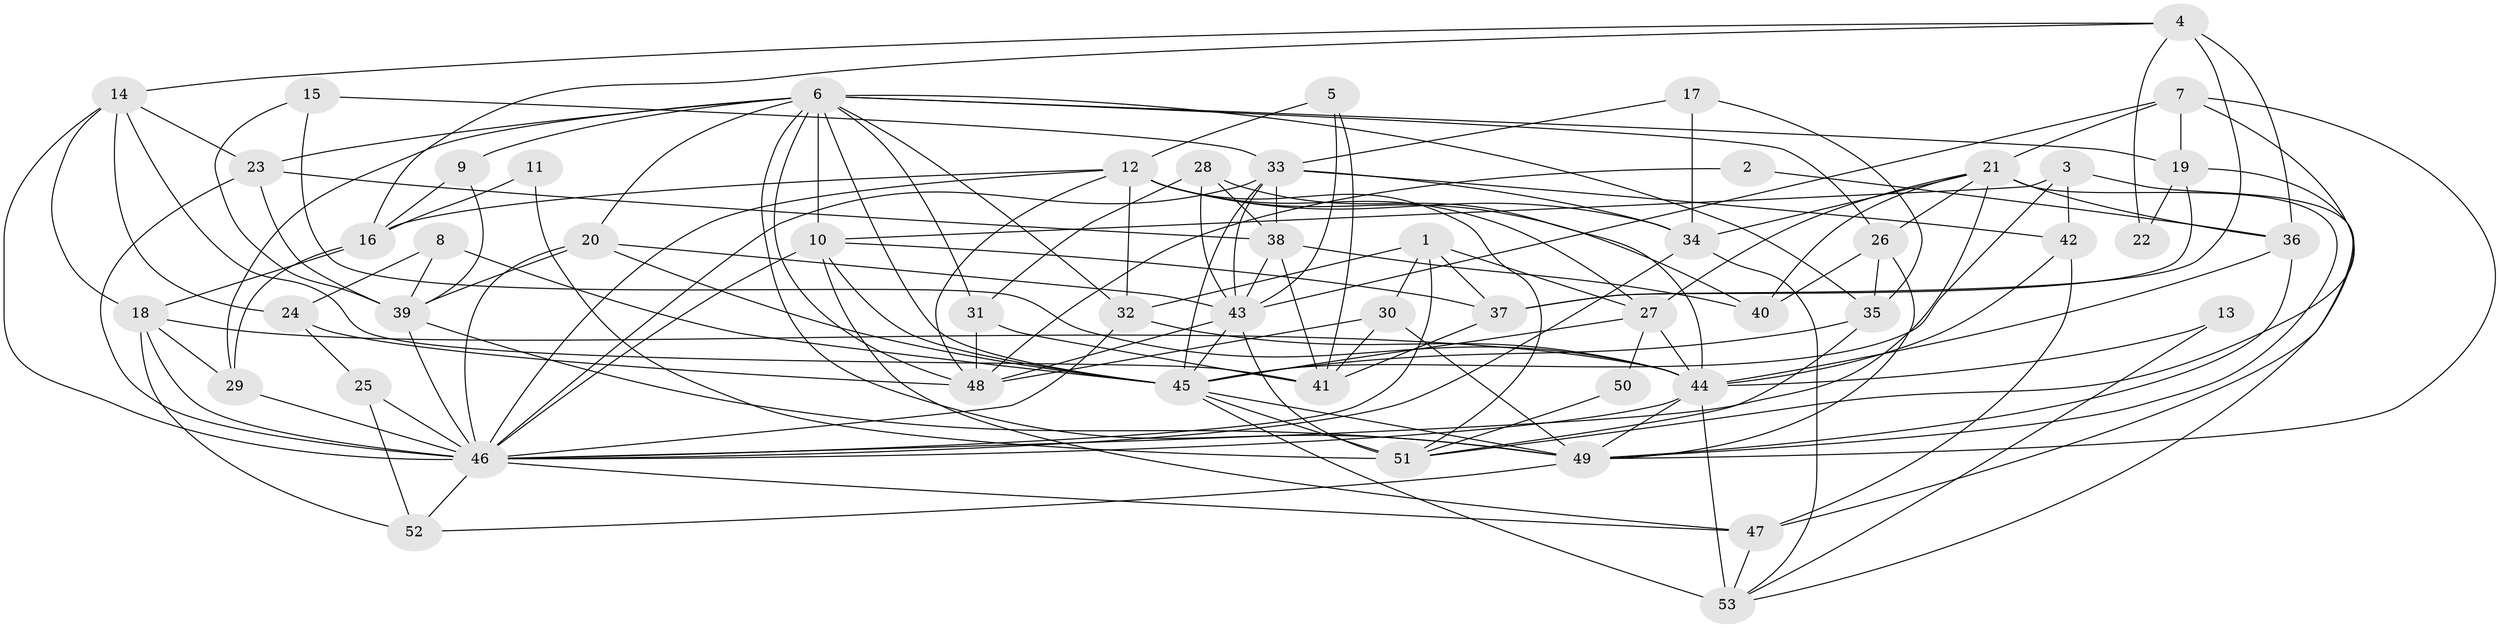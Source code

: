 // original degree distribution, {5: 0.23809523809523808, 4: 0.22857142857142856, 3: 0.3047619047619048, 7: 0.047619047619047616, 6: 0.05714285714285714, 2: 0.11428571428571428, 8: 0.009523809523809525}
// Generated by graph-tools (version 1.1) at 2025/26/03/09/25 03:26:09]
// undirected, 53 vertices, 148 edges
graph export_dot {
graph [start="1"]
  node [color=gray90,style=filled];
  1;
  2;
  3;
  4;
  5;
  6;
  7;
  8;
  9;
  10;
  11;
  12;
  13;
  14;
  15;
  16;
  17;
  18;
  19;
  20;
  21;
  22;
  23;
  24;
  25;
  26;
  27;
  28;
  29;
  30;
  31;
  32;
  33;
  34;
  35;
  36;
  37;
  38;
  39;
  40;
  41;
  42;
  43;
  44;
  45;
  46;
  47;
  48;
  49;
  50;
  51;
  52;
  53;
  1 -- 27 [weight=1.0];
  1 -- 30 [weight=1.0];
  1 -- 32 [weight=1.0];
  1 -- 37 [weight=1.0];
  1 -- 46 [weight=1.0];
  2 -- 36 [weight=1.0];
  2 -- 48 [weight=1.0];
  3 -- 10 [weight=1.0];
  3 -- 42 [weight=1.0];
  3 -- 45 [weight=1.0];
  3 -- 53 [weight=1.0];
  4 -- 14 [weight=1.0];
  4 -- 16 [weight=1.0];
  4 -- 22 [weight=1.0];
  4 -- 36 [weight=2.0];
  4 -- 37 [weight=1.0];
  5 -- 12 [weight=1.0];
  5 -- 41 [weight=1.0];
  5 -- 43 [weight=1.0];
  6 -- 9 [weight=1.0];
  6 -- 10 [weight=1.0];
  6 -- 19 [weight=1.0];
  6 -- 20 [weight=1.0];
  6 -- 23 [weight=1.0];
  6 -- 26 [weight=1.0];
  6 -- 29 [weight=1.0];
  6 -- 31 [weight=1.0];
  6 -- 32 [weight=1.0];
  6 -- 35 [weight=1.0];
  6 -- 45 [weight=1.0];
  6 -- 48 [weight=1.0];
  6 -- 49 [weight=1.0];
  7 -- 19 [weight=1.0];
  7 -- 21 [weight=1.0];
  7 -- 43 [weight=1.0];
  7 -- 49 [weight=1.0];
  7 -- 51 [weight=1.0];
  8 -- 24 [weight=1.0];
  8 -- 39 [weight=1.0];
  8 -- 45 [weight=1.0];
  9 -- 16 [weight=1.0];
  9 -- 39 [weight=1.0];
  10 -- 37 [weight=1.0];
  10 -- 45 [weight=1.0];
  10 -- 46 [weight=1.0];
  10 -- 47 [weight=1.0];
  11 -- 16 [weight=1.0];
  11 -- 51 [weight=1.0];
  12 -- 16 [weight=1.0];
  12 -- 27 [weight=1.0];
  12 -- 32 [weight=1.0];
  12 -- 34 [weight=1.0];
  12 -- 40 [weight=1.0];
  12 -- 46 [weight=1.0];
  12 -- 48 [weight=1.0];
  12 -- 51 [weight=1.0];
  13 -- 44 [weight=1.0];
  13 -- 53 [weight=1.0];
  14 -- 18 [weight=1.0];
  14 -- 23 [weight=1.0];
  14 -- 24 [weight=1.0];
  14 -- 41 [weight=1.0];
  14 -- 46 [weight=1.0];
  15 -- 33 [weight=1.0];
  15 -- 39 [weight=1.0];
  15 -- 44 [weight=1.0];
  16 -- 18 [weight=1.0];
  16 -- 29 [weight=1.0];
  17 -- 33 [weight=1.0];
  17 -- 34 [weight=1.0];
  17 -- 35 [weight=1.0];
  18 -- 29 [weight=1.0];
  18 -- 44 [weight=1.0];
  18 -- 46 [weight=1.0];
  18 -- 52 [weight=1.0];
  19 -- 22 [weight=1.0];
  19 -- 37 [weight=1.0];
  19 -- 47 [weight=1.0];
  20 -- 39 [weight=1.0];
  20 -- 43 [weight=1.0];
  20 -- 45 [weight=1.0];
  20 -- 46 [weight=1.0];
  21 -- 26 [weight=1.0];
  21 -- 27 [weight=2.0];
  21 -- 34 [weight=1.0];
  21 -- 36 [weight=1.0];
  21 -- 40 [weight=1.0];
  21 -- 46 [weight=1.0];
  21 -- 49 [weight=1.0];
  23 -- 38 [weight=1.0];
  23 -- 39 [weight=1.0];
  23 -- 46 [weight=1.0];
  24 -- 25 [weight=1.0];
  24 -- 48 [weight=1.0];
  25 -- 46 [weight=1.0];
  25 -- 52 [weight=1.0];
  26 -- 35 [weight=1.0];
  26 -- 40 [weight=1.0];
  26 -- 49 [weight=1.0];
  27 -- 44 [weight=1.0];
  27 -- 45 [weight=1.0];
  27 -- 50 [weight=1.0];
  28 -- 31 [weight=1.0];
  28 -- 38 [weight=1.0];
  28 -- 43 [weight=1.0];
  28 -- 44 [weight=1.0];
  29 -- 46 [weight=1.0];
  30 -- 41 [weight=1.0];
  30 -- 48 [weight=1.0];
  30 -- 49 [weight=1.0];
  31 -- 41 [weight=1.0];
  31 -- 48 [weight=1.0];
  32 -- 44 [weight=1.0];
  32 -- 46 [weight=1.0];
  33 -- 34 [weight=1.0];
  33 -- 38 [weight=1.0];
  33 -- 42 [weight=2.0];
  33 -- 43 [weight=1.0];
  33 -- 45 [weight=2.0];
  33 -- 46 [weight=1.0];
  34 -- 46 [weight=1.0];
  34 -- 53 [weight=1.0];
  35 -- 45 [weight=1.0];
  35 -- 51 [weight=1.0];
  36 -- 44 [weight=1.0];
  36 -- 49 [weight=1.0];
  37 -- 41 [weight=1.0];
  38 -- 40 [weight=1.0];
  38 -- 41 [weight=1.0];
  38 -- 43 [weight=1.0];
  39 -- 46 [weight=2.0];
  39 -- 49 [weight=1.0];
  42 -- 44 [weight=1.0];
  42 -- 47 [weight=1.0];
  43 -- 45 [weight=1.0];
  43 -- 48 [weight=1.0];
  43 -- 51 [weight=2.0];
  44 -- 46 [weight=1.0];
  44 -- 49 [weight=1.0];
  44 -- 53 [weight=3.0];
  45 -- 49 [weight=1.0];
  45 -- 51 [weight=1.0];
  45 -- 53 [weight=1.0];
  46 -- 47 [weight=1.0];
  46 -- 52 [weight=1.0];
  47 -- 53 [weight=1.0];
  49 -- 52 [weight=1.0];
  50 -- 51 [weight=1.0];
}
